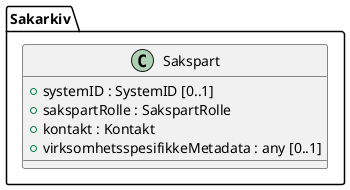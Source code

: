@startuml
class Sakarkiv.Sakspart {
  +systemID : SystemID [0..1]
  +sakspartRolle : SakspartRolle
  +kontakt : Kontakt
  +virksomhetsspesifikkeMetadata : any [0..1]
}
@enduml
